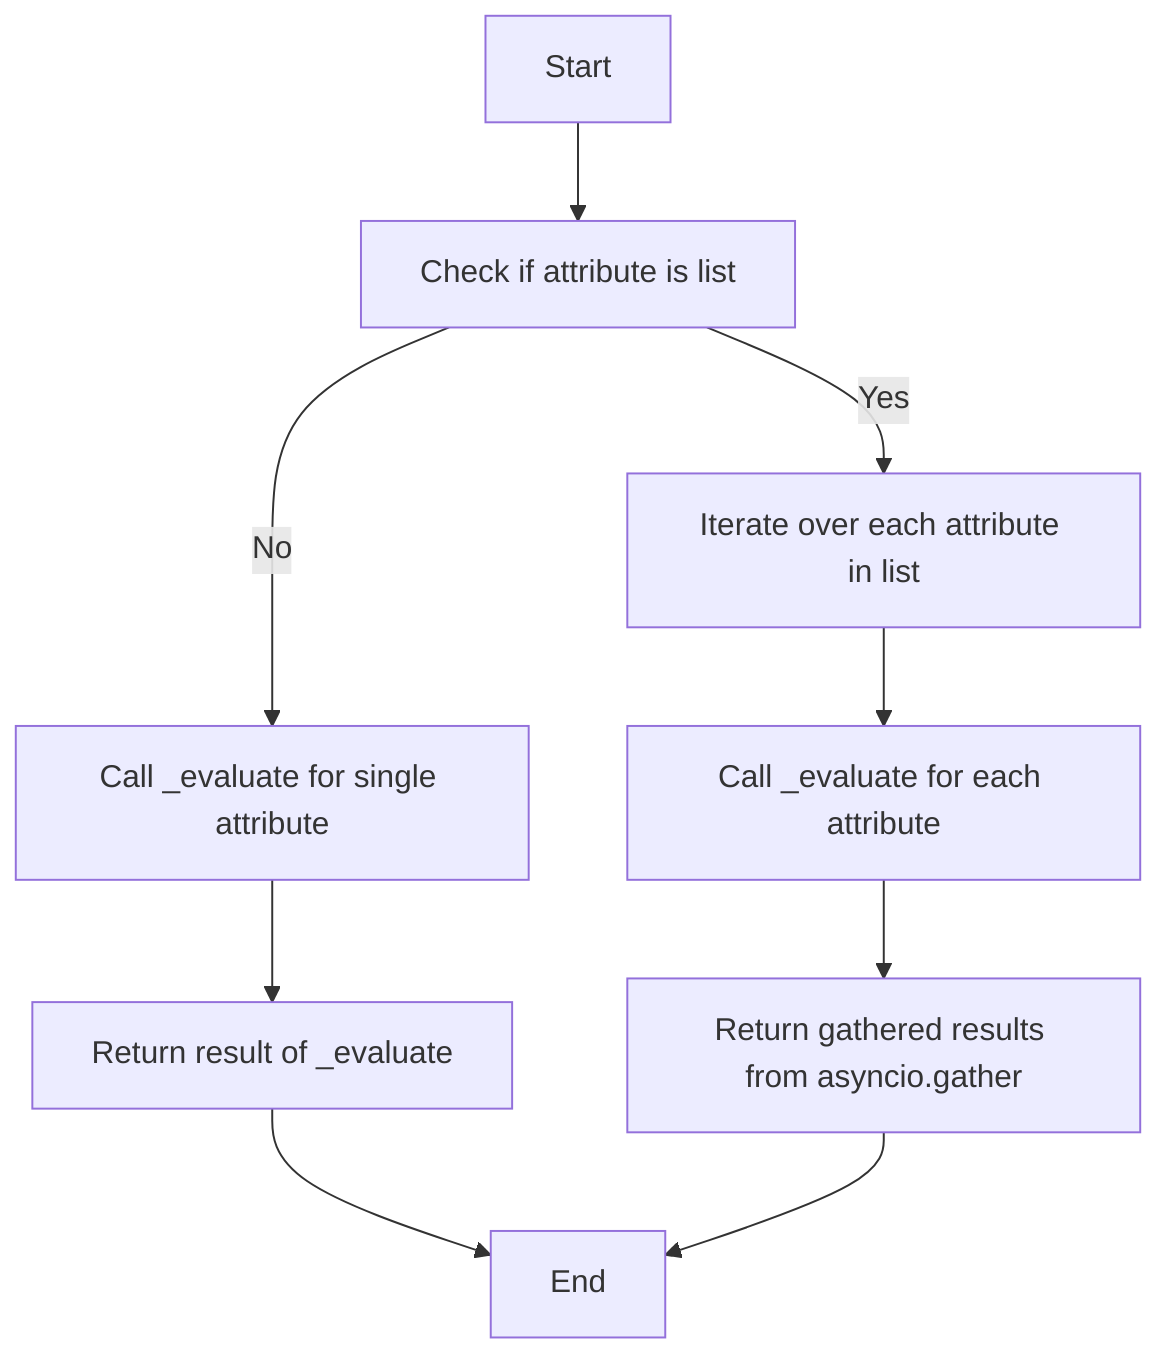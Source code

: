graph TD
            A[Start] --> B[Check if attribute is list]
            B -->|Yes| C[Iterate over each attribute in list]
            C --> D[Call _evaluate for each attribute]
            D --> E[Return gathered results from asyncio.gather]
            B -->|No| F[Call _evaluate for single attribute]
            F --> G[Return result of _evaluate]
            G --> H[End]
            E --> H
